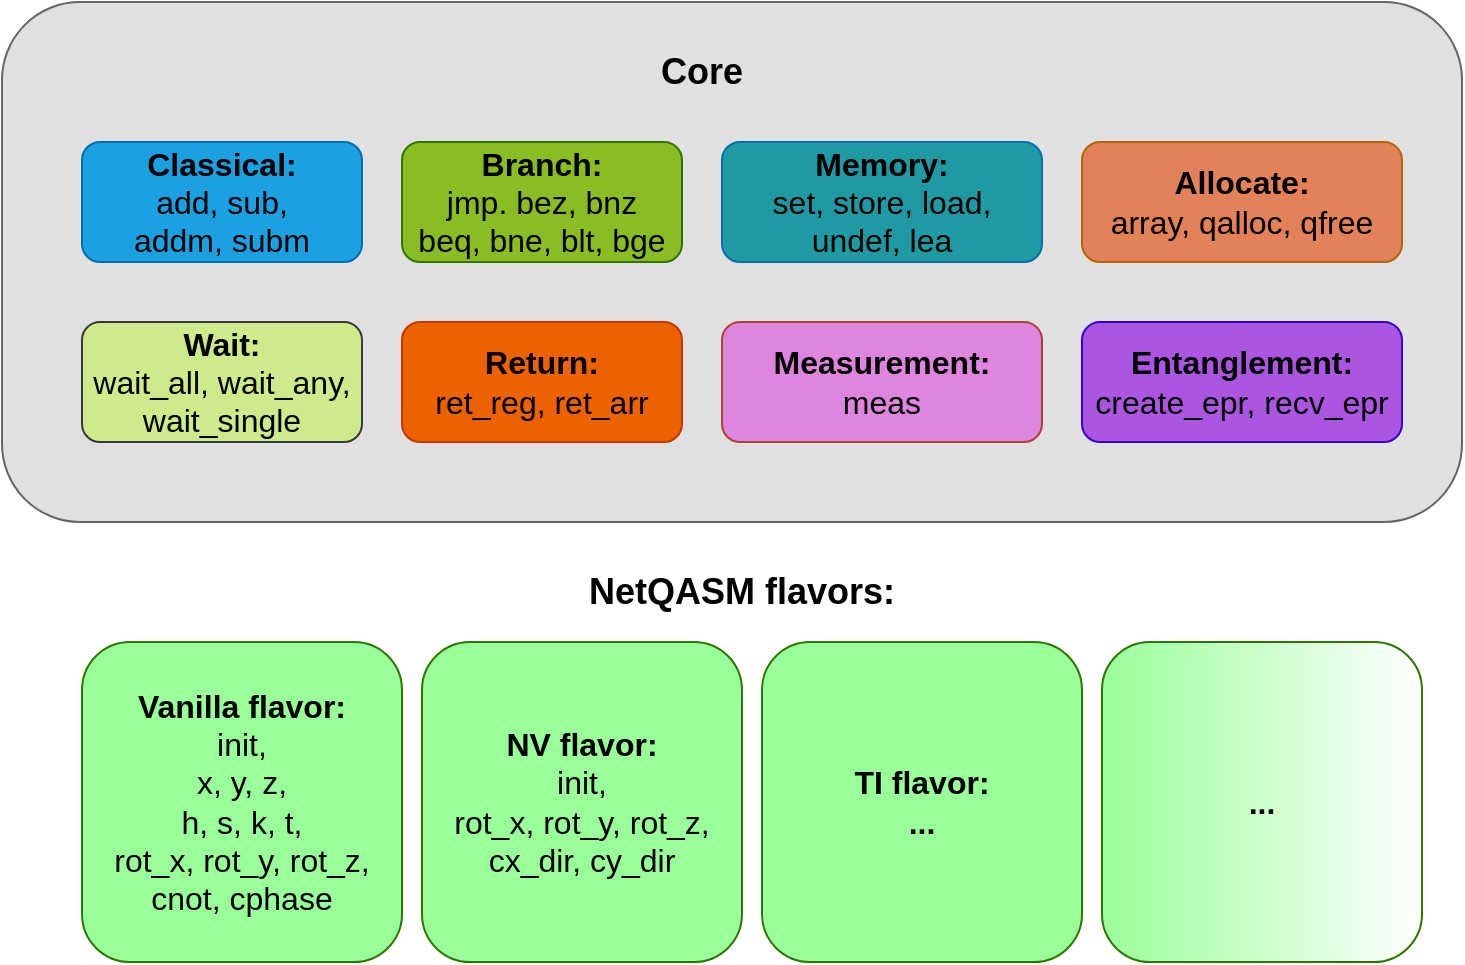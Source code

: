 <mxfile>
    <diagram id="rHBstm9_plM4nIFMYmjK" name="Page-1">
        <mxGraphModel dx="1466" dy="984" grid="1" gridSize="10" guides="1" tooltips="1" connect="1" arrows="1" fold="1" page="1" pageScale="1" pageWidth="850" pageHeight="1100" math="0" shadow="0">
            <root>
                <mxCell id="0"/>
                <mxCell id="1" parent="0"/>
                <mxCell id="2" value="" style="rounded=1;whiteSpace=wrap;html=1;fillColor=#E0E0E0;fontColor=#333333;strokeColor=#666666;fontSize=16;verticalAlign=top;" vertex="1" parent="1">
                    <mxGeometry x="80" y="40" width="730" height="260" as="geometry"/>
                </mxCell>
                <mxCell id="3" value="&lt;span style=&quot;font-size: 16px;&quot;&gt;&lt;b&gt;Classical:&lt;/b&gt;&lt;br&gt;add, sub,&lt;br&gt;addm, subm&lt;br&gt;&lt;/span&gt;" style="rounded=1;whiteSpace=wrap;html=1;fontSize=16;fillColor=#1ba1e2;fontColor=#000000;strokeColor=#006EAF;" vertex="1" parent="1">
                    <mxGeometry x="120" y="110" width="140" height="60" as="geometry"/>
                </mxCell>
                <mxCell id="4" value="&lt;span style=&quot;font-size: 16px;&quot;&gt;&lt;b&gt;Branch:&lt;br&gt;&lt;/b&gt;jmp. bez, bnz&lt;br&gt;beq, bne, blt, bge&lt;br&gt;&lt;/span&gt;" style="rounded=1;whiteSpace=wrap;html=1;fontSize=16;fillColor=#8ABD24;strokeColor=#2D7600;fontColor=#000000;" vertex="1" parent="1">
                    <mxGeometry x="280" y="110" width="140" height="60" as="geometry"/>
                </mxCell>
                <mxCell id="5" value="&lt;span style=&quot;font-size: 16px;&quot;&gt;&lt;b&gt;Memory:&lt;br&gt;&lt;/b&gt;set, store, load,&lt;br&gt;undef, lea&lt;br&gt;&lt;/span&gt;" style="rounded=1;whiteSpace=wrap;html=1;fontSize=16;fillColor=#1F9AA3;strokeColor=#006EAF;fontColor=#000000;" vertex="1" parent="1">
                    <mxGeometry x="440" y="110" width="160" height="60" as="geometry"/>
                </mxCell>
                <mxCell id="6" value="&lt;span style=&quot;font-size: 16px;&quot;&gt;&lt;b&gt;Allocate:&lt;br&gt;&lt;/b&gt;array, qalloc, qfree&lt;br&gt;&lt;/span&gt;" style="rounded=1;whiteSpace=wrap;html=1;fontSize=16;fillColor=#E38158;strokeColor=#b46504;" vertex="1" parent="1">
                    <mxGeometry x="620" y="110" width="160" height="60" as="geometry"/>
                </mxCell>
                <mxCell id="7" value="&lt;span style=&quot;font-size: 16px;&quot;&gt;&lt;b&gt;Wait:&lt;br&gt;&lt;/b&gt;wait_all, wait_any,&lt;br&gt;wait_single&lt;br&gt;&lt;/span&gt;" style="rounded=1;whiteSpace=wrap;html=1;fontSize=16;fillColor=#cdeb8b;strokeColor=#36393d;" vertex="1" parent="1">
                    <mxGeometry x="120" y="200" width="140" height="60" as="geometry"/>
                </mxCell>
                <mxCell id="8" value="&lt;span style=&quot;font-size: 16px;&quot;&gt;&lt;b&gt;Return:&lt;br&gt;&lt;/b&gt;ret_reg, ret_arr&lt;br&gt;&lt;/span&gt;" style="rounded=1;whiteSpace=wrap;html=1;fontSize=16;fillColor=#ED6200;strokeColor=#C73500;fontColor=#000000;" vertex="1" parent="1">
                    <mxGeometry x="280" y="200" width="140" height="60" as="geometry"/>
                </mxCell>
                <mxCell id="9" value="&lt;span style=&quot;font-size: 16px;&quot;&gt;&lt;b&gt;Measurement:&lt;br&gt;&lt;/b&gt;meas&lt;br&gt;&lt;/span&gt;" style="rounded=1;whiteSpace=wrap;html=1;fontSize=16;fillColor=#DE85DE;strokeColor=#ae4132;" vertex="1" parent="1">
                    <mxGeometry x="440" y="200" width="160" height="60" as="geometry"/>
                </mxCell>
                <mxCell id="10" value="&lt;span style=&quot;font-size: 16px;&quot;&gt;&lt;b&gt;Entanglement:&lt;br&gt;&lt;/b&gt;create_epr, recv_epr&lt;br&gt;&lt;/span&gt;" style="rounded=1;whiteSpace=wrap;html=1;fontSize=16;fillColor=#AA56E0;strokeColor=#3700CC;fontColor=#000000;" vertex="1" parent="1">
                    <mxGeometry x="620" y="200" width="160" height="60" as="geometry"/>
                </mxCell>
                <mxCell id="14" value="&lt;b&gt;...&lt;/b&gt;" style="rounded=1;whiteSpace=wrap;html=1;fontFamily=Helvetica;fontSize=16;fillColor=#99FF99;strokeColor=#2D7600;fontColor=#000000;gradientColor=#FFFFFF;gradientDirection=east;" vertex="1" parent="1">
                    <mxGeometry x="630" y="360" width="160" height="160" as="geometry"/>
                </mxCell>
                <mxCell id="15" value="&lt;b&gt;Vanilla flavor:&lt;/b&gt;&lt;br&gt;init,&lt;br&gt;x, y, z,&lt;br&gt;h, s, k, t,&lt;br&gt;rot_x, rot_y, rot_z,&lt;br&gt;cnot, cphase" style="rounded=1;whiteSpace=wrap;html=1;fontFamily=Helvetica;fontSize=16;fillColor=#99FF99;strokeColor=#2D7600;fontColor=#000000;" vertex="1" parent="1">
                    <mxGeometry x="120" y="360" width="160" height="160" as="geometry"/>
                </mxCell>
                <mxCell id="16" value="&lt;b&gt;NV flavor:&lt;/b&gt;&lt;br&gt;init,&lt;br&gt;rot_x, rot_y, rot_z,&lt;br&gt;cx_dir, cy_dir" style="rounded=1;whiteSpace=wrap;html=1;fontFamily=Helvetica;fontSize=16;fillColor=#99FF99;strokeColor=#2D7600;fontColor=#000000;" vertex="1" parent="1">
                    <mxGeometry x="290" y="360" width="160" height="160" as="geometry"/>
                </mxCell>
                <mxCell id="17" value="&lt;b&gt;TI flavor:&lt;/b&gt;&lt;br&gt;&lt;b&gt;...&lt;/b&gt;" style="rounded=1;whiteSpace=wrap;html=1;fontFamily=Helvetica;fontSize=16;fillColor=#99FF99;strokeColor=#2D7600;fontColor=#000000;" vertex="1" parent="1">
                    <mxGeometry x="460" y="360" width="160" height="160" as="geometry"/>
                </mxCell>
                <mxCell id="18" value="NetQASM flavors:" style="text;html=1;strokeColor=none;fillColor=none;align=center;verticalAlign=middle;whiteSpace=wrap;rounded=0;fontFamily=Helvetica;fontSize=18;fontColor=#000000;fontStyle=1" vertex="1" parent="1">
                    <mxGeometry x="340" y="320" width="220" height="30" as="geometry"/>
                </mxCell>
                <mxCell id="19" value="&lt;b style=&quot;font-size: 18px;&quot;&gt;Core&lt;/b&gt;" style="text;html=1;strokeColor=none;fillColor=none;align=center;verticalAlign=middle;whiteSpace=wrap;rounded=0;fontFamily=Helvetica;fontSize=18;fontColor=#000000;" vertex="1" parent="1">
                    <mxGeometry x="400" y="60" width="60" height="30" as="geometry"/>
                </mxCell>
            </root>
        </mxGraphModel>
    </diagram>
</mxfile>